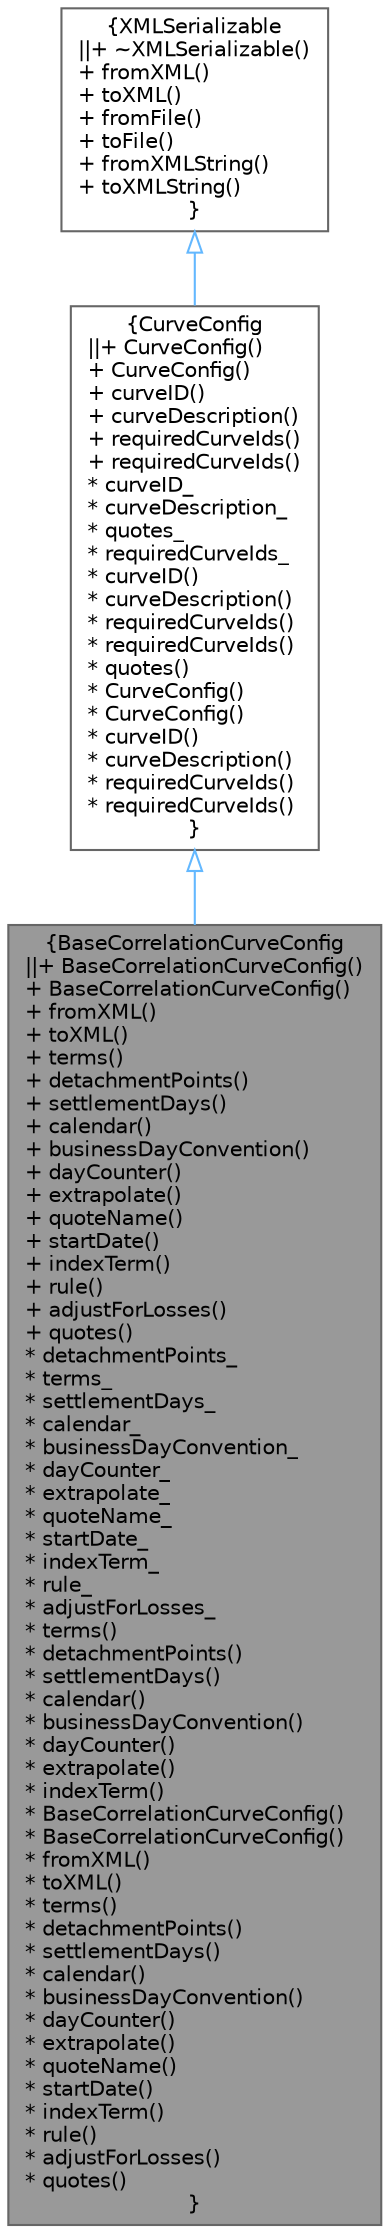 digraph "BaseCorrelationCurveConfig"
{
 // INTERACTIVE_SVG=YES
 // LATEX_PDF_SIZE
  bgcolor="transparent";
  edge [fontname=Helvetica,fontsize=10,labelfontname=Helvetica,labelfontsize=10];
  node [fontname=Helvetica,fontsize=10,shape=box,height=0.2,width=0.4];
  Node1 [label="{BaseCorrelationCurveConfig\n||+ BaseCorrelationCurveConfig()\l+ BaseCorrelationCurveConfig()\l+ fromXML()\l+ toXML()\l+ terms()\l+ detachmentPoints()\l+ settlementDays()\l+ calendar()\l+ businessDayConvention()\l+ dayCounter()\l+ extrapolate()\l+ quoteName()\l+ startDate()\l+ indexTerm()\l+ rule()\l+ adjustForLosses()\l+ quotes()\l* detachmentPoints_\l* terms_\l* settlementDays_\l* calendar_\l* businessDayConvention_\l* dayCounter_\l* extrapolate_\l* quoteName_\l* startDate_\l* indexTerm_\l* rule_\l* adjustForLosses_\l* terms()\l* detachmentPoints()\l* settlementDays()\l* calendar()\l* businessDayConvention()\l* dayCounter()\l* extrapolate()\l* indexTerm()\l* BaseCorrelationCurveConfig()\l* BaseCorrelationCurveConfig()\l* fromXML()\l* toXML()\l* terms()\l* detachmentPoints()\l* settlementDays()\l* calendar()\l* businessDayConvention()\l* dayCounter()\l* extrapolate()\l* quoteName()\l* startDate()\l* indexTerm()\l* rule()\l* adjustForLosses()\l* quotes()\l}",height=0.2,width=0.4,color="gray40", fillcolor="grey60", style="filled", fontcolor="black",tooltip="Base Correlation term structure configuration."];
  Node2 -> Node1 [dir="back",color="steelblue1",style="solid",arrowtail="onormal"];
  Node2 [label="{CurveConfig\n||+ CurveConfig()\l+ CurveConfig()\l+ curveID()\l+ curveDescription()\l+ requiredCurveIds()\l+ requiredCurveIds()\l* curveID_\l* curveDescription_\l* quotes_\l* requiredCurveIds_\l* curveID()\l* curveDescription()\l* requiredCurveIds()\l* requiredCurveIds()\l* quotes()\l* CurveConfig()\l* CurveConfig()\l* curveID()\l* curveDescription()\l* requiredCurveIds()\l* requiredCurveIds()\l}",height=0.2,width=0.4,color="gray40", fillcolor="white", style="filled",URL="$classore_1_1data_1_1_curve_config.html",tooltip="Base curve configuration."];
  Node3 -> Node2 [dir="back",color="steelblue1",style="solid",arrowtail="onormal"];
  Node3 [label="{XMLSerializable\n||+ ~XMLSerializable()\l+ fromXML()\l+ toXML()\l+ fromFile()\l+ toFile()\l+ fromXMLString()\l+ toXMLString()\l}",height=0.2,width=0.4,color="gray40", fillcolor="white", style="filled",URL="$classore_1_1data_1_1_x_m_l_serializable.html",tooltip="Base class for all serializable classes."];
}
